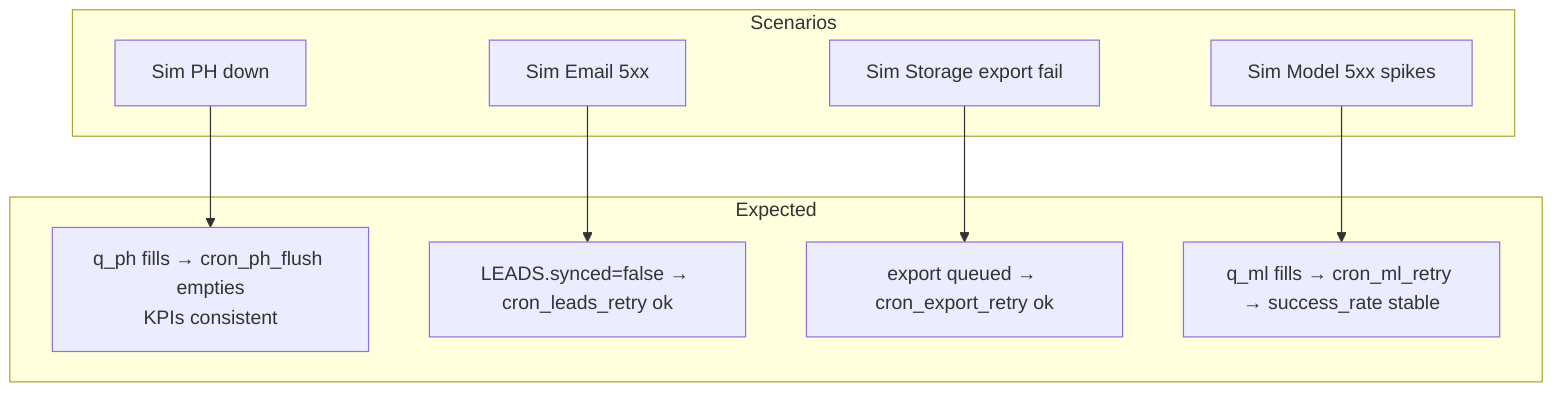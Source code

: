 flowchart TD
  %% simulation scenarios for ops drills

  subgraph Scenarios
    s1["Sim PH down"]
    s2["Sim Email 5xx"]
    s3["Sim Storage export fail"]
    s4["Sim Model 5xx spikes"]
  end

  subgraph Expected
    e1["q_ph fills → cron_ph_flush empties\nKPIs consistent"]
    e2["LEADS.synced=false → cron_leads_retry ok"]
    e3["export queued → cron_export_retry ok"]
    e4["q_ml fills → cron_ml_retry → success_rate stable"]
  end

  s1 --> e1
  s2 --> e2
  s3 --> e3
  s4 --> e4
